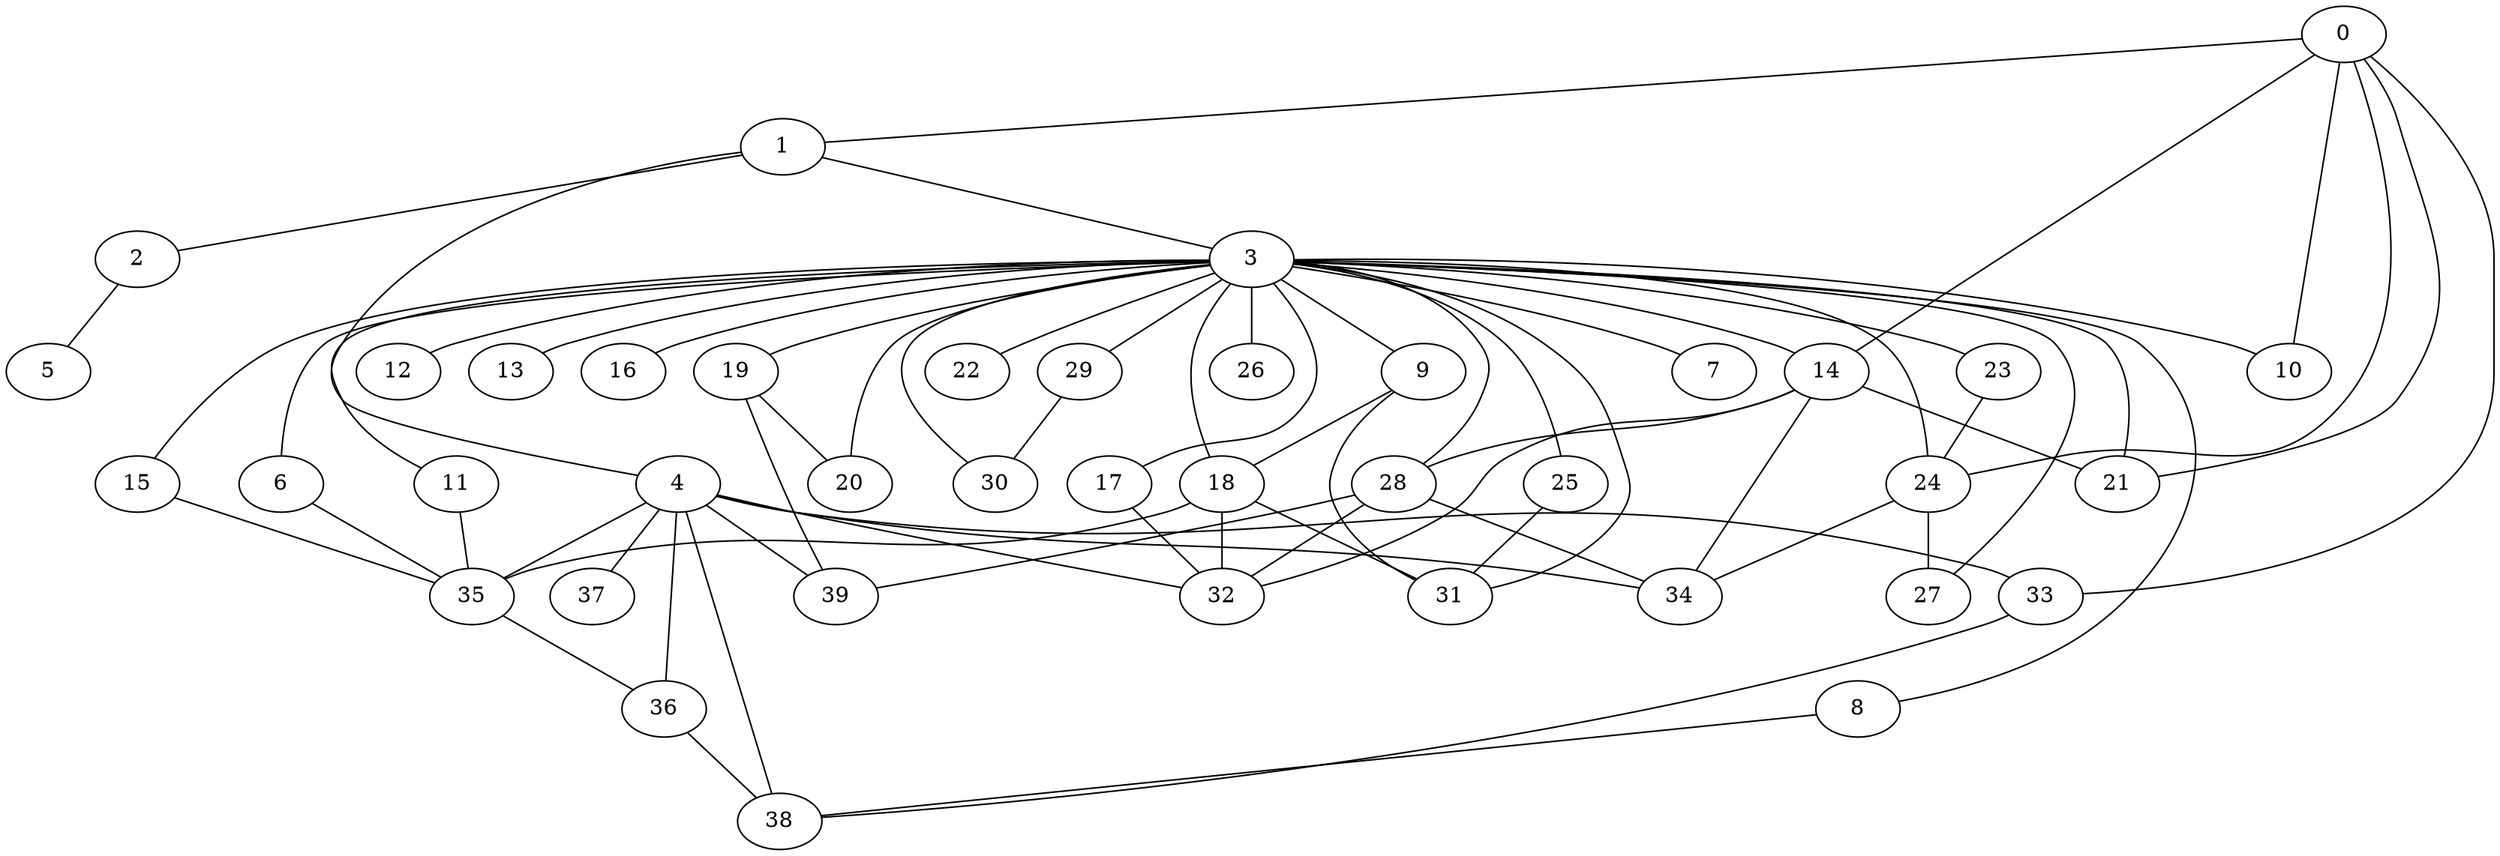 
graph graphname {
    0 -- 1
0 -- 14
0 -- 10
0 -- 21
0 -- 24
0 -- 33
1 -- 2
1 -- 3
1 -- 4
2 -- 5
3 -- 6
3 -- 7
3 -- 8
3 -- 9
3 -- 10
3 -- 11
3 -- 12
3 -- 13
3 -- 14
3 -- 15
3 -- 16
3 -- 17
3 -- 18
3 -- 19
3 -- 20
3 -- 21
3 -- 22
3 -- 23
3 -- 24
3 -- 25
3 -- 26
3 -- 27
3 -- 28
3 -- 29
3 -- 30
3 -- 31
4 -- 32
4 -- 34
4 -- 35
4 -- 36
4 -- 37
4 -- 38
4 -- 33
4 -- 39
6 -- 35
8 -- 38
9 -- 18
9 -- 31
11 -- 35
14 -- 34
14 -- 28
14 -- 32
14 -- 21
15 -- 35
17 -- 32
18 -- 31
18 -- 35
18 -- 32
19 -- 20
19 -- 39
23 -- 24
24 -- 27
24 -- 34
25 -- 31
28 -- 32
28 -- 34
28 -- 39
29 -- 30
33 -- 38
35 -- 36
36 -- 38

}
